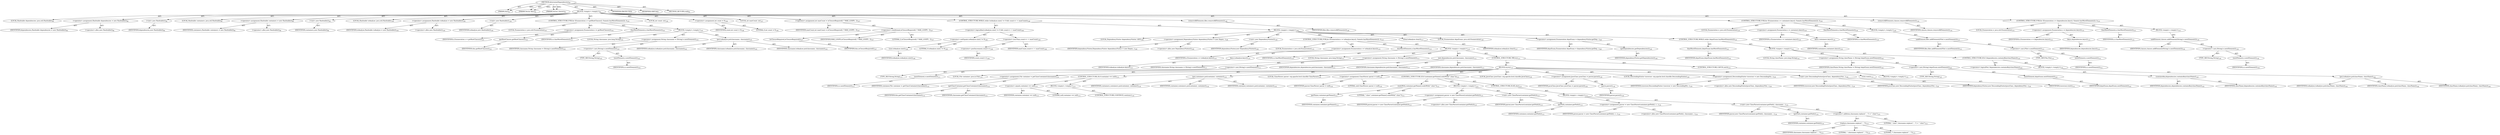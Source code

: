 digraph "determineDependencies" {  
"111669149697" [label = <(METHOD,determineDependencies)<SUB>95</SUB>> ]
"115964116992" [label = <(PARAM,this)<SUB>95</SUB>> ]
"115964116994" [label = <(PARAM,Vector files)<SUB>95</SUB>> ]
"115964116995" [label = <(PARAM,Vector classes)<SUB>95</SUB>> ]
"25769803780" [label = <(BLOCK,&lt;empty&gt;,&lt;empty&gt;)<SUB>95</SUB>> ]
"94489280513" [label = <(LOCAL,Hashtable dependencies: java.util.Hashtable)<SUB>98</SUB>> ]
"30064771075" [label = <(&lt;operator&gt;.assignment,Hashtable dependencies = new Hashtable())<SUB>98</SUB>> ]
"68719476742" [label = <(IDENTIFIER,dependencies,Hashtable dependencies = new Hashtable())<SUB>98</SUB>> ]
"30064771076" [label = <(&lt;operator&gt;.alloc,new Hashtable())<SUB>98</SUB>> ]
"30064771077" [label = <(&lt;init&gt;,new Hashtable())<SUB>98</SUB>> ]
"68719476743" [label = <(IDENTIFIER,dependencies,new Hashtable())<SUB>98</SUB>> ]
"94489280514" [label = <(LOCAL,Hashtable containers: java.util.Hashtable)<SUB>99</SUB>> ]
"30064771078" [label = <(&lt;operator&gt;.assignment,Hashtable containers = new Hashtable())<SUB>99</SUB>> ]
"68719476744" [label = <(IDENTIFIER,containers,Hashtable containers = new Hashtable())<SUB>99</SUB>> ]
"30064771079" [label = <(&lt;operator&gt;.alloc,new Hashtable())<SUB>99</SUB>> ]
"30064771080" [label = <(&lt;init&gt;,new Hashtable())<SUB>99</SUB>> ]
"68719476745" [label = <(IDENTIFIER,containers,new Hashtable())<SUB>99</SUB>> ]
"94489280515" [label = <(LOCAL,Hashtable toAnalyze: java.util.Hashtable)<SUB>100</SUB>> ]
"30064771081" [label = <(&lt;operator&gt;.assignment,Hashtable toAnalyze = new Hashtable())<SUB>100</SUB>> ]
"68719476746" [label = <(IDENTIFIER,toAnalyze,Hashtable toAnalyze = new Hashtable())<SUB>100</SUB>> ]
"30064771082" [label = <(&lt;operator&gt;.alloc,new Hashtable())<SUB>100</SUB>> ]
"30064771083" [label = <(&lt;init&gt;,new Hashtable())<SUB>100</SUB>> ]
"68719476747" [label = <(IDENTIFIER,toAnalyze,new Hashtable())<SUB>100</SUB>> ]
"47244640258" [label = <(CONTROL_STRUCTURE,FOR,for (Enumeration e = getRootClasses(); Some(e.hasMoreElements()); ))<SUB>101</SUB>> ]
"94489280516" [label = <(LOCAL,Enumeration e: java.util.Enumeration)<SUB>101</SUB>> ]
"30064771084" [label = <(&lt;operator&gt;.assignment,Enumeration e = getRootClasses())<SUB>101</SUB>> ]
"68719476748" [label = <(IDENTIFIER,e,Enumeration e = getRootClasses())<SUB>101</SUB>> ]
"30064771085" [label = <(getRootClasses,getRootClasses())<SUB>101</SUB>> ]
"68719476736" [label = <(IDENTIFIER,this,getRootClasses())<SUB>101</SUB>> ]
"30064771086" [label = <(hasMoreElements,e.hasMoreElements())<SUB>101</SUB>> ]
"68719476749" [label = <(IDENTIFIER,e,e.hasMoreElements())<SUB>101</SUB>> ]
"25769803781" [label = <(BLOCK,&lt;empty&gt;,&lt;empty&gt;)<SUB>101</SUB>> ]
"94489280517" [label = <(LOCAL,String classname: java.lang.String)<SUB>102</SUB>> ]
"30064771087" [label = <(&lt;operator&gt;.assignment,String classname = (String) e.nextElement())<SUB>102</SUB>> ]
"68719476750" [label = <(IDENTIFIER,classname,String classname = (String) e.nextElement())<SUB>102</SUB>> ]
"30064771088" [label = <(&lt;operator&gt;.cast,(String) e.nextElement())<SUB>102</SUB>> ]
"180388626432" [label = <(TYPE_REF,String,String)<SUB>102</SUB>> ]
"30064771089" [label = <(nextElement,e.nextElement())<SUB>102</SUB>> ]
"68719476751" [label = <(IDENTIFIER,e,e.nextElement())<SUB>102</SUB>> ]
"30064771090" [label = <(put,toAnalyze.put(classname, classname))<SUB>103</SUB>> ]
"68719476752" [label = <(IDENTIFIER,toAnalyze,toAnalyze.put(classname, classname))<SUB>103</SUB>> ]
"68719476753" [label = <(IDENTIFIER,classname,toAnalyze.put(classname, classname))<SUB>103</SUB>> ]
"68719476754" [label = <(IDENTIFIER,classname,toAnalyze.put(classname, classname))<SUB>103</SUB>> ]
"94489280518" [label = <(LOCAL,int count: int)<SUB>106</SUB>> ]
"30064771091" [label = <(&lt;operator&gt;.assignment,int count = 0)<SUB>106</SUB>> ]
"68719476755" [label = <(IDENTIFIER,count,int count = 0)<SUB>106</SUB>> ]
"90194313217" [label = <(LITERAL,0,int count = 0)<SUB>106</SUB>> ]
"94489280519" [label = <(LOCAL,int maxCount: int)<SUB>107</SUB>> ]
"30064771092" [label = <(&lt;operator&gt;.assignment,int maxCount = isClosureRequired() ? MAX_LOOPS : 2)<SUB>107</SUB>> ]
"68719476756" [label = <(IDENTIFIER,maxCount,int maxCount = isClosureRequired() ? MAX_LOOPS : 2)<SUB>107</SUB>> ]
"30064771093" [label = <(&lt;operator&gt;.conditional,isClosureRequired() ? MAX_LOOPS : 2)<SUB>107</SUB>> ]
"30064771094" [label = <(isClosureRequired,isClosureRequired())<SUB>107</SUB>> ]
"68719476737" [label = <(IDENTIFIER,this,isClosureRequired())<SUB>107</SUB>> ]
"68719476757" [label = <(IDENTIFIER,MAX_LOOPS,isClosureRequired() ? MAX_LOOPS : 2)<SUB>107</SUB>> ]
"90194313218" [label = <(LITERAL,2,isClosureRequired() ? MAX_LOOPS : 2)<SUB>107</SUB>> ]
"47244640259" [label = <(CONTROL_STRUCTURE,WHILE,while (toAnalyze.size() != 0 &amp;&amp; count++ &lt; maxCount))<SUB>108</SUB>> ]
"30064771095" [label = <(&lt;operator&gt;.logicalAnd,toAnalyze.size() != 0 &amp;&amp; count++ &lt; maxCount)<SUB>108</SUB>> ]
"30064771096" [label = <(&lt;operator&gt;.notEquals,toAnalyze.size() != 0)<SUB>108</SUB>> ]
"30064771097" [label = <(size,toAnalyze.size())<SUB>108</SUB>> ]
"68719476758" [label = <(IDENTIFIER,toAnalyze,toAnalyze.size())<SUB>108</SUB>> ]
"90194313219" [label = <(LITERAL,0,toAnalyze.size() != 0)<SUB>108</SUB>> ]
"30064771098" [label = <(&lt;operator&gt;.lessThan,count++ &lt; maxCount)<SUB>108</SUB>> ]
"30064771099" [label = <(&lt;operator&gt;.postIncrement,count++)<SUB>108</SUB>> ]
"68719476759" [label = <(IDENTIFIER,count,count++)<SUB>108</SUB>> ]
"68719476760" [label = <(IDENTIFIER,maxCount,count++ &lt; maxCount)<SUB>108</SUB>> ]
"25769803782" [label = <(BLOCK,&lt;empty&gt;,&lt;empty&gt;)<SUB>108</SUB>> ]
"94489280520" [label = <(LOCAL,DependencyVisitor dependencyVisitor: ANY)<SUB>109</SUB>> ]
"30064771100" [label = <(&lt;operator&gt;.assignment,DependencyVisitor dependencyVisitor = new Depen...)<SUB>109</SUB>> ]
"68719476761" [label = <(IDENTIFIER,dependencyVisitor,DependencyVisitor dependencyVisitor = new Depen...)<SUB>109</SUB>> ]
"30064771101" [label = <(&lt;operator&gt;.alloc,new DependencyVisitor())<SUB>109</SUB>> ]
"30064771102" [label = <(&lt;init&gt;,new DependencyVisitor())<SUB>109</SUB>> ]
"68719476762" [label = <(IDENTIFIER,dependencyVisitor,new DependencyVisitor())<SUB>109</SUB>> ]
"47244640260" [label = <(CONTROL_STRUCTURE,FOR,for (Enumeration e = toAnalyze.keys(); Some(e.hasMoreElements()); ))<SUB>110</SUB>> ]
"94489280521" [label = <(LOCAL,Enumeration e: java.util.Enumeration)<SUB>110</SUB>> ]
"30064771103" [label = <(&lt;operator&gt;.assignment,Enumeration e = toAnalyze.keys())<SUB>110</SUB>> ]
"68719476763" [label = <(IDENTIFIER,e,Enumeration e = toAnalyze.keys())<SUB>110</SUB>> ]
"30064771104" [label = <(keys,toAnalyze.keys())<SUB>110</SUB>> ]
"68719476764" [label = <(IDENTIFIER,toAnalyze,toAnalyze.keys())<SUB>110</SUB>> ]
"30064771105" [label = <(hasMoreElements,e.hasMoreElements())<SUB>110</SUB>> ]
"68719476765" [label = <(IDENTIFIER,e,e.hasMoreElements())<SUB>110</SUB>> ]
"25769803783" [label = <(BLOCK,&lt;empty&gt;,&lt;empty&gt;)<SUB>110</SUB>> ]
"94489280522" [label = <(LOCAL,String classname: java.lang.String)<SUB>111</SUB>> ]
"30064771106" [label = <(&lt;operator&gt;.assignment,String classname = (String) e.nextElement())<SUB>111</SUB>> ]
"68719476766" [label = <(IDENTIFIER,classname,String classname = (String) e.nextElement())<SUB>111</SUB>> ]
"30064771107" [label = <(&lt;operator&gt;.cast,(String) e.nextElement())<SUB>111</SUB>> ]
"180388626433" [label = <(TYPE_REF,String,String)<SUB>111</SUB>> ]
"30064771108" [label = <(nextElement,e.nextElement())<SUB>111</SUB>> ]
"68719476767" [label = <(IDENTIFIER,e,e.nextElement())<SUB>111</SUB>> ]
"30064771109" [label = <(put,dependencies.put(classname, classname))<SUB>112</SUB>> ]
"68719476768" [label = <(IDENTIFIER,dependencies,dependencies.put(classname, classname))<SUB>112</SUB>> ]
"68719476769" [label = <(IDENTIFIER,classname,dependencies.put(classname, classname))<SUB>112</SUB>> ]
"68719476770" [label = <(IDENTIFIER,classname,dependencies.put(classname, classname))<SUB>112</SUB>> ]
"47244640261" [label = <(CONTROL_STRUCTURE,TRY,try)<SUB>113</SUB>> ]
"25769803784" [label = <(BLOCK,try,try)<SUB>113</SUB>> ]
"94489280523" [label = <(LOCAL,File container: java.io.File)<SUB>114</SUB>> ]
"30064771110" [label = <(&lt;operator&gt;.assignment,File container = getClassContainer(classname))<SUB>114</SUB>> ]
"68719476771" [label = <(IDENTIFIER,container,File container = getClassContainer(classname))<SUB>114</SUB>> ]
"30064771111" [label = <(getClassContainer,getClassContainer(classname))<SUB>114</SUB>> ]
"68719476738" [label = <(IDENTIFIER,this,getClassContainer(classname))<SUB>114</SUB>> ]
"68719476772" [label = <(IDENTIFIER,classname,getClassContainer(classname))<SUB>114</SUB>> ]
"47244640262" [label = <(CONTROL_STRUCTURE,IF,if (container == null))<SUB>115</SUB>> ]
"30064771112" [label = <(&lt;operator&gt;.equals,container == null)<SUB>115</SUB>> ]
"68719476773" [label = <(IDENTIFIER,container,container == null)<SUB>115</SUB>> ]
"90194313220" [label = <(LITERAL,null,container == null)<SUB>115</SUB>> ]
"25769803785" [label = <(BLOCK,&lt;empty&gt;,&lt;empty&gt;)<SUB>115</SUB>> ]
"47244640263" [label = <(CONTROL_STRUCTURE,CONTINUE,continue;)<SUB>116</SUB>> ]
"30064771113" [label = <(put,containers.put(container, container))<SUB>118</SUB>> ]
"68719476774" [label = <(IDENTIFIER,containers,containers.put(container, container))<SUB>118</SUB>> ]
"68719476775" [label = <(IDENTIFIER,container,containers.put(container, container))<SUB>118</SUB>> ]
"68719476776" [label = <(IDENTIFIER,container,containers.put(container, container))<SUB>118</SUB>> ]
"94489280524" [label = <(LOCAL,ClassParser parser: org.apache.bcel.classfile.ClassParser)<SUB>120</SUB>> ]
"30064771114" [label = <(&lt;operator&gt;.assignment,ClassParser parser = null)<SUB>120</SUB>> ]
"68719476777" [label = <(IDENTIFIER,parser,ClassParser parser = null)<SUB>120</SUB>> ]
"90194313221" [label = <(LITERAL,null,ClassParser parser = null)<SUB>120</SUB>> ]
"47244640264" [label = <(CONTROL_STRUCTURE,IF,if (container.getName().endsWith(&quot;.class&quot;)))<SUB>121</SUB>> ]
"30064771115" [label = <(endsWith,container.getName().endsWith(&quot;.class&quot;))<SUB>121</SUB>> ]
"30064771116" [label = <(getName,container.getName())<SUB>121</SUB>> ]
"68719476778" [label = <(IDENTIFIER,container,container.getName())<SUB>121</SUB>> ]
"90194313222" [label = <(LITERAL,&quot;.class&quot;,container.getName().endsWith(&quot;.class&quot;))<SUB>121</SUB>> ]
"25769803786" [label = <(BLOCK,&lt;empty&gt;,&lt;empty&gt;)<SUB>121</SUB>> ]
"30064771117" [label = <(&lt;operator&gt;.assignment,parser = new ClassParser(container.getPath()))<SUB>122</SUB>> ]
"68719476779" [label = <(IDENTIFIER,parser,parser = new ClassParser(container.getPath()))<SUB>122</SUB>> ]
"30064771118" [label = <(&lt;operator&gt;.alloc,new ClassParser(container.getPath()))<SUB>122</SUB>> ]
"30064771119" [label = <(&lt;init&gt;,new ClassParser(container.getPath()))<SUB>122</SUB>> ]
"68719476780" [label = <(IDENTIFIER,parser,new ClassParser(container.getPath()))<SUB>122</SUB>> ]
"30064771120" [label = <(getPath,container.getPath())<SUB>122</SUB>> ]
"68719476781" [label = <(IDENTIFIER,container,container.getPath())<SUB>122</SUB>> ]
"47244640265" [label = <(CONTROL_STRUCTURE,ELSE,else)<SUB>123</SUB>> ]
"25769803787" [label = <(BLOCK,&lt;empty&gt;,&lt;empty&gt;)<SUB>123</SUB>> ]
"30064771121" [label = <(&lt;operator&gt;.assignment,parser = new ClassParser(container.getPath(), c...)<SUB>124</SUB>> ]
"68719476782" [label = <(IDENTIFIER,parser,parser = new ClassParser(container.getPath(), c...)<SUB>124</SUB>> ]
"30064771122" [label = <(&lt;operator&gt;.alloc,new ClassParser(container.getPath(), classname....)<SUB>124</SUB>> ]
"30064771123" [label = <(&lt;init&gt;,new ClassParser(container.getPath(), classname....)<SUB>124</SUB>> ]
"68719476783" [label = <(IDENTIFIER,parser,new ClassParser(container.getPath(), classname....)<SUB>124</SUB>> ]
"30064771124" [label = <(getPath,container.getPath())<SUB>124</SUB>> ]
"68719476784" [label = <(IDENTIFIER,container,container.getPath())<SUB>124</SUB>> ]
"30064771125" [label = <(&lt;operator&gt;.addition,classname.replace('.', '/') + &quot;.class&quot;)<SUB>125</SUB>> ]
"30064771126" [label = <(replace,classname.replace('.', '/'))<SUB>125</SUB>> ]
"68719476785" [label = <(IDENTIFIER,classname,classname.replace('.', '/'))<SUB>125</SUB>> ]
"90194313223" [label = <(LITERAL,'.',classname.replace('.', '/'))<SUB>125</SUB>> ]
"90194313224" [label = <(LITERAL,'/',classname.replace('.', '/'))<SUB>125</SUB>> ]
"90194313225" [label = <(LITERAL,&quot;.class&quot;,classname.replace('.', '/') + &quot;.class&quot;)<SUB>125</SUB>> ]
"94489280525" [label = <(LOCAL,JavaClass javaClass: org.apache.bcel.classfile.JavaClass)<SUB>128</SUB>> ]
"30064771127" [label = <(&lt;operator&gt;.assignment,JavaClass javaClass = parser.parse())<SUB>128</SUB>> ]
"68719476786" [label = <(IDENTIFIER,javaClass,JavaClass javaClass = parser.parse())<SUB>128</SUB>> ]
"30064771128" [label = <(parse,parse())<SUB>128</SUB>> ]
"68719476787" [label = <(IDENTIFIER,parser,parse())<SUB>128</SUB>> ]
"94489280526" [label = <(LOCAL,DescendingVisitor traverser: org.apache.bcel.classfile.DescendingVisitor)<SUB>129</SUB>> ]
"30064771129" [label = <(&lt;operator&gt;.assignment,DescendingVisitor traverser = new DescendingVis...)<SUB>129</SUB>> ]
"68719476788" [label = <(IDENTIFIER,traverser,DescendingVisitor traverser = new DescendingVis...)<SUB>129</SUB>> ]
"30064771130" [label = <(&lt;operator&gt;.alloc,new DescendingVisitor(javaClass, dependencyVisi...)<SUB>130</SUB>> ]
"30064771131" [label = <(&lt;init&gt;,new DescendingVisitor(javaClass, dependencyVisi...)<SUB>130</SUB>> ]
"68719476789" [label = <(IDENTIFIER,traverser,new DescendingVisitor(javaClass, dependencyVisi...)<SUB>129</SUB>> ]
"68719476790" [label = <(IDENTIFIER,javaClass,new DescendingVisitor(javaClass, dependencyVisi...)<SUB>130</SUB>> ]
"68719476791" [label = <(IDENTIFIER,dependencyVisitor,new DescendingVisitor(javaClass, dependencyVisi...)<SUB>130</SUB>> ]
"30064771132" [label = <(visit,visit())<SUB>131</SUB>> ]
"68719476792" [label = <(IDENTIFIER,traverser,visit())<SUB>131</SUB>> ]
"47244640266" [label = <(CONTROL_STRUCTURE,CATCH,catch)<SUB>132</SUB>> ]
"25769803788" [label = <(BLOCK,&lt;empty&gt;,&lt;empty&gt;)<SUB>132</SUB>> ]
"30064771133" [label = <(clear,toAnalyze.clear())<SUB>137</SUB>> ]
"68719476793" [label = <(IDENTIFIER,toAnalyze,toAnalyze.clear())<SUB>137</SUB>> ]
"94489280527" [label = <(LOCAL,Enumeration depsEnum: java.util.Enumeration)<SUB>140</SUB>> ]
"30064771134" [label = <(&lt;operator&gt;.assignment,Enumeration depsEnum = dependencyVisitor.getDep...)<SUB>140</SUB>> ]
"68719476794" [label = <(IDENTIFIER,depsEnum,Enumeration depsEnum = dependencyVisitor.getDep...)<SUB>140</SUB>> ]
"30064771135" [label = <(getDependencies,getDependencies())<SUB>140</SUB>> ]
"68719476795" [label = <(IDENTIFIER,dependencyVisitor,getDependencies())<SUB>140</SUB>> ]
"47244640267" [label = <(CONTROL_STRUCTURE,WHILE,while (depsEnum.hasMoreElements()))<SUB>141</SUB>> ]
"30064771136" [label = <(hasMoreElements,depsEnum.hasMoreElements())<SUB>141</SUB>> ]
"68719476796" [label = <(IDENTIFIER,depsEnum,depsEnum.hasMoreElements())<SUB>141</SUB>> ]
"25769803789" [label = <(BLOCK,&lt;empty&gt;,&lt;empty&gt;)<SUB>141</SUB>> ]
"94489280528" [label = <(LOCAL,String className: java.lang.String)<SUB>142</SUB>> ]
"30064771137" [label = <(&lt;operator&gt;.assignment,String className = (String) depsEnum.nextElement())<SUB>142</SUB>> ]
"68719476797" [label = <(IDENTIFIER,className,String className = (String) depsEnum.nextElement())<SUB>142</SUB>> ]
"30064771138" [label = <(&lt;operator&gt;.cast,(String) depsEnum.nextElement())<SUB>142</SUB>> ]
"180388626434" [label = <(TYPE_REF,String,String)<SUB>142</SUB>> ]
"30064771139" [label = <(nextElement,depsEnum.nextElement())<SUB>142</SUB>> ]
"68719476798" [label = <(IDENTIFIER,depsEnum,depsEnum.nextElement())<SUB>142</SUB>> ]
"47244640268" [label = <(CONTROL_STRUCTURE,IF,if (!dependencies.containsKey(className)))<SUB>143</SUB>> ]
"30064771140" [label = <(&lt;operator&gt;.logicalNot,!dependencies.containsKey(className))<SUB>143</SUB>> ]
"30064771141" [label = <(containsKey,dependencies.containsKey(className))<SUB>143</SUB>> ]
"68719476799" [label = <(IDENTIFIER,dependencies,dependencies.containsKey(className))<SUB>143</SUB>> ]
"68719476800" [label = <(IDENTIFIER,className,dependencies.containsKey(className))<SUB>143</SUB>> ]
"25769803790" [label = <(BLOCK,&lt;empty&gt;,&lt;empty&gt;)<SUB>143</SUB>> ]
"30064771142" [label = <(put,toAnalyze.put(className, className))<SUB>144</SUB>> ]
"68719476801" [label = <(IDENTIFIER,toAnalyze,toAnalyze.put(className, className))<SUB>144</SUB>> ]
"68719476802" [label = <(IDENTIFIER,className,toAnalyze.put(className, className))<SUB>144</SUB>> ]
"68719476803" [label = <(IDENTIFIER,className,toAnalyze.put(className, className))<SUB>144</SUB>> ]
"30064771143" [label = <(removeAllElements,files.removeAllElements())<SUB>149</SUB>> ]
"68719476804" [label = <(IDENTIFIER,files,files.removeAllElements())<SUB>149</SUB>> ]
"47244640269" [label = <(CONTROL_STRUCTURE,FOR,for (Enumeration e = containers.keys(); Some(e.hasMoreElements()); ))<SUB>150</SUB>> ]
"94489280529" [label = <(LOCAL,Enumeration e: java.util.Enumeration)<SUB>150</SUB>> ]
"30064771144" [label = <(&lt;operator&gt;.assignment,Enumeration e = containers.keys())<SUB>150</SUB>> ]
"68719476805" [label = <(IDENTIFIER,e,Enumeration e = containers.keys())<SUB>150</SUB>> ]
"30064771145" [label = <(keys,containers.keys())<SUB>150</SUB>> ]
"68719476806" [label = <(IDENTIFIER,containers,containers.keys())<SUB>150</SUB>> ]
"30064771146" [label = <(hasMoreElements,e.hasMoreElements())<SUB>150</SUB>> ]
"68719476807" [label = <(IDENTIFIER,e,e.hasMoreElements())<SUB>150</SUB>> ]
"25769803791" [label = <(BLOCK,&lt;empty&gt;,&lt;empty&gt;)<SUB>150</SUB>> ]
"30064771147" [label = <(addElement,files.addElement((File) e.nextElement()))<SUB>151</SUB>> ]
"68719476808" [label = <(IDENTIFIER,files,files.addElement((File) e.nextElement()))<SUB>151</SUB>> ]
"30064771148" [label = <(&lt;operator&gt;.cast,(File) e.nextElement())<SUB>151</SUB>> ]
"180388626435" [label = <(TYPE_REF,File,File)<SUB>151</SUB>> ]
"30064771149" [label = <(nextElement,e.nextElement())<SUB>151</SUB>> ]
"68719476809" [label = <(IDENTIFIER,e,e.nextElement())<SUB>151</SUB>> ]
"30064771150" [label = <(removeAllElements,classes.removeAllElements())<SUB>154</SUB>> ]
"68719476810" [label = <(IDENTIFIER,classes,classes.removeAllElements())<SUB>154</SUB>> ]
"47244640270" [label = <(CONTROL_STRUCTURE,FOR,for (Enumeration e = dependencies.keys(); Some(e.hasMoreElements()); ))<SUB>155</SUB>> ]
"94489280530" [label = <(LOCAL,Enumeration e: java.util.Enumeration)<SUB>155</SUB>> ]
"30064771151" [label = <(&lt;operator&gt;.assignment,Enumeration e = dependencies.keys())<SUB>155</SUB>> ]
"68719476811" [label = <(IDENTIFIER,e,Enumeration e = dependencies.keys())<SUB>155</SUB>> ]
"30064771152" [label = <(keys,dependencies.keys())<SUB>155</SUB>> ]
"68719476812" [label = <(IDENTIFIER,dependencies,dependencies.keys())<SUB>155</SUB>> ]
"30064771153" [label = <(hasMoreElements,e.hasMoreElements())<SUB>155</SUB>> ]
"68719476813" [label = <(IDENTIFIER,e,e.hasMoreElements())<SUB>155</SUB>> ]
"25769803792" [label = <(BLOCK,&lt;empty&gt;,&lt;empty&gt;)<SUB>155</SUB>> ]
"30064771154" [label = <(addElement,classes.addElement((String) e.nextElement()))<SUB>156</SUB>> ]
"68719476814" [label = <(IDENTIFIER,classes,classes.addElement((String) e.nextElement()))<SUB>156</SUB>> ]
"30064771155" [label = <(&lt;operator&gt;.cast,(String) e.nextElement())<SUB>156</SUB>> ]
"180388626436" [label = <(TYPE_REF,String,String)<SUB>156</SUB>> ]
"30064771156" [label = <(nextElement,e.nextElement())<SUB>156</SUB>> ]
"68719476815" [label = <(IDENTIFIER,e,e.nextElement())<SUB>156</SUB>> ]
"133143986178" [label = <(MODIFIER,PROTECTED)> ]
"133143986179" [label = <(MODIFIER,VIRTUAL)> ]
"128849018881" [label = <(METHOD_RETURN,void)<SUB>95</SUB>> ]
  "111669149697" -> "115964116992"  [ label = "AST: "] 
  "111669149697" -> "115964116994"  [ label = "AST: "] 
  "111669149697" -> "115964116995"  [ label = "AST: "] 
  "111669149697" -> "25769803780"  [ label = "AST: "] 
  "111669149697" -> "133143986178"  [ label = "AST: "] 
  "111669149697" -> "133143986179"  [ label = "AST: "] 
  "111669149697" -> "128849018881"  [ label = "AST: "] 
  "25769803780" -> "94489280513"  [ label = "AST: "] 
  "25769803780" -> "30064771075"  [ label = "AST: "] 
  "25769803780" -> "30064771077"  [ label = "AST: "] 
  "25769803780" -> "94489280514"  [ label = "AST: "] 
  "25769803780" -> "30064771078"  [ label = "AST: "] 
  "25769803780" -> "30064771080"  [ label = "AST: "] 
  "25769803780" -> "94489280515"  [ label = "AST: "] 
  "25769803780" -> "30064771081"  [ label = "AST: "] 
  "25769803780" -> "30064771083"  [ label = "AST: "] 
  "25769803780" -> "47244640258"  [ label = "AST: "] 
  "25769803780" -> "94489280518"  [ label = "AST: "] 
  "25769803780" -> "30064771091"  [ label = "AST: "] 
  "25769803780" -> "94489280519"  [ label = "AST: "] 
  "25769803780" -> "30064771092"  [ label = "AST: "] 
  "25769803780" -> "47244640259"  [ label = "AST: "] 
  "25769803780" -> "30064771143"  [ label = "AST: "] 
  "25769803780" -> "47244640269"  [ label = "AST: "] 
  "25769803780" -> "30064771150"  [ label = "AST: "] 
  "25769803780" -> "47244640270"  [ label = "AST: "] 
  "30064771075" -> "68719476742"  [ label = "AST: "] 
  "30064771075" -> "30064771076"  [ label = "AST: "] 
  "30064771077" -> "68719476743"  [ label = "AST: "] 
  "30064771078" -> "68719476744"  [ label = "AST: "] 
  "30064771078" -> "30064771079"  [ label = "AST: "] 
  "30064771080" -> "68719476745"  [ label = "AST: "] 
  "30064771081" -> "68719476746"  [ label = "AST: "] 
  "30064771081" -> "30064771082"  [ label = "AST: "] 
  "30064771083" -> "68719476747"  [ label = "AST: "] 
  "47244640258" -> "94489280516"  [ label = "AST: "] 
  "47244640258" -> "30064771084"  [ label = "AST: "] 
  "47244640258" -> "30064771086"  [ label = "AST: "] 
  "47244640258" -> "25769803781"  [ label = "AST: "] 
  "30064771084" -> "68719476748"  [ label = "AST: "] 
  "30064771084" -> "30064771085"  [ label = "AST: "] 
  "30064771085" -> "68719476736"  [ label = "AST: "] 
  "30064771086" -> "68719476749"  [ label = "AST: "] 
  "25769803781" -> "94489280517"  [ label = "AST: "] 
  "25769803781" -> "30064771087"  [ label = "AST: "] 
  "25769803781" -> "30064771090"  [ label = "AST: "] 
  "30064771087" -> "68719476750"  [ label = "AST: "] 
  "30064771087" -> "30064771088"  [ label = "AST: "] 
  "30064771088" -> "180388626432"  [ label = "AST: "] 
  "30064771088" -> "30064771089"  [ label = "AST: "] 
  "30064771089" -> "68719476751"  [ label = "AST: "] 
  "30064771090" -> "68719476752"  [ label = "AST: "] 
  "30064771090" -> "68719476753"  [ label = "AST: "] 
  "30064771090" -> "68719476754"  [ label = "AST: "] 
  "30064771091" -> "68719476755"  [ label = "AST: "] 
  "30064771091" -> "90194313217"  [ label = "AST: "] 
  "30064771092" -> "68719476756"  [ label = "AST: "] 
  "30064771092" -> "30064771093"  [ label = "AST: "] 
  "30064771093" -> "30064771094"  [ label = "AST: "] 
  "30064771093" -> "68719476757"  [ label = "AST: "] 
  "30064771093" -> "90194313218"  [ label = "AST: "] 
  "30064771094" -> "68719476737"  [ label = "AST: "] 
  "47244640259" -> "30064771095"  [ label = "AST: "] 
  "47244640259" -> "25769803782"  [ label = "AST: "] 
  "30064771095" -> "30064771096"  [ label = "AST: "] 
  "30064771095" -> "30064771098"  [ label = "AST: "] 
  "30064771096" -> "30064771097"  [ label = "AST: "] 
  "30064771096" -> "90194313219"  [ label = "AST: "] 
  "30064771097" -> "68719476758"  [ label = "AST: "] 
  "30064771098" -> "30064771099"  [ label = "AST: "] 
  "30064771098" -> "68719476760"  [ label = "AST: "] 
  "30064771099" -> "68719476759"  [ label = "AST: "] 
  "25769803782" -> "94489280520"  [ label = "AST: "] 
  "25769803782" -> "30064771100"  [ label = "AST: "] 
  "25769803782" -> "30064771102"  [ label = "AST: "] 
  "25769803782" -> "47244640260"  [ label = "AST: "] 
  "25769803782" -> "30064771133"  [ label = "AST: "] 
  "25769803782" -> "94489280527"  [ label = "AST: "] 
  "25769803782" -> "30064771134"  [ label = "AST: "] 
  "25769803782" -> "47244640267"  [ label = "AST: "] 
  "30064771100" -> "68719476761"  [ label = "AST: "] 
  "30064771100" -> "30064771101"  [ label = "AST: "] 
  "30064771102" -> "68719476762"  [ label = "AST: "] 
  "47244640260" -> "94489280521"  [ label = "AST: "] 
  "47244640260" -> "30064771103"  [ label = "AST: "] 
  "47244640260" -> "30064771105"  [ label = "AST: "] 
  "47244640260" -> "25769803783"  [ label = "AST: "] 
  "30064771103" -> "68719476763"  [ label = "AST: "] 
  "30064771103" -> "30064771104"  [ label = "AST: "] 
  "30064771104" -> "68719476764"  [ label = "AST: "] 
  "30064771105" -> "68719476765"  [ label = "AST: "] 
  "25769803783" -> "94489280522"  [ label = "AST: "] 
  "25769803783" -> "30064771106"  [ label = "AST: "] 
  "25769803783" -> "30064771109"  [ label = "AST: "] 
  "25769803783" -> "47244640261"  [ label = "AST: "] 
  "30064771106" -> "68719476766"  [ label = "AST: "] 
  "30064771106" -> "30064771107"  [ label = "AST: "] 
  "30064771107" -> "180388626433"  [ label = "AST: "] 
  "30064771107" -> "30064771108"  [ label = "AST: "] 
  "30064771108" -> "68719476767"  [ label = "AST: "] 
  "30064771109" -> "68719476768"  [ label = "AST: "] 
  "30064771109" -> "68719476769"  [ label = "AST: "] 
  "30064771109" -> "68719476770"  [ label = "AST: "] 
  "47244640261" -> "25769803784"  [ label = "AST: "] 
  "47244640261" -> "47244640266"  [ label = "AST: "] 
  "25769803784" -> "94489280523"  [ label = "AST: "] 
  "25769803784" -> "30064771110"  [ label = "AST: "] 
  "25769803784" -> "47244640262"  [ label = "AST: "] 
  "25769803784" -> "30064771113"  [ label = "AST: "] 
  "25769803784" -> "94489280524"  [ label = "AST: "] 
  "25769803784" -> "30064771114"  [ label = "AST: "] 
  "25769803784" -> "47244640264"  [ label = "AST: "] 
  "25769803784" -> "94489280525"  [ label = "AST: "] 
  "25769803784" -> "30064771127"  [ label = "AST: "] 
  "25769803784" -> "94489280526"  [ label = "AST: "] 
  "25769803784" -> "30064771129"  [ label = "AST: "] 
  "25769803784" -> "30064771131"  [ label = "AST: "] 
  "25769803784" -> "30064771132"  [ label = "AST: "] 
  "30064771110" -> "68719476771"  [ label = "AST: "] 
  "30064771110" -> "30064771111"  [ label = "AST: "] 
  "30064771111" -> "68719476738"  [ label = "AST: "] 
  "30064771111" -> "68719476772"  [ label = "AST: "] 
  "47244640262" -> "30064771112"  [ label = "AST: "] 
  "47244640262" -> "25769803785"  [ label = "AST: "] 
  "30064771112" -> "68719476773"  [ label = "AST: "] 
  "30064771112" -> "90194313220"  [ label = "AST: "] 
  "25769803785" -> "47244640263"  [ label = "AST: "] 
  "30064771113" -> "68719476774"  [ label = "AST: "] 
  "30064771113" -> "68719476775"  [ label = "AST: "] 
  "30064771113" -> "68719476776"  [ label = "AST: "] 
  "30064771114" -> "68719476777"  [ label = "AST: "] 
  "30064771114" -> "90194313221"  [ label = "AST: "] 
  "47244640264" -> "30064771115"  [ label = "AST: "] 
  "47244640264" -> "25769803786"  [ label = "AST: "] 
  "47244640264" -> "47244640265"  [ label = "AST: "] 
  "30064771115" -> "30064771116"  [ label = "AST: "] 
  "30064771115" -> "90194313222"  [ label = "AST: "] 
  "30064771116" -> "68719476778"  [ label = "AST: "] 
  "25769803786" -> "30064771117"  [ label = "AST: "] 
  "25769803786" -> "30064771119"  [ label = "AST: "] 
  "30064771117" -> "68719476779"  [ label = "AST: "] 
  "30064771117" -> "30064771118"  [ label = "AST: "] 
  "30064771119" -> "68719476780"  [ label = "AST: "] 
  "30064771119" -> "30064771120"  [ label = "AST: "] 
  "30064771120" -> "68719476781"  [ label = "AST: "] 
  "47244640265" -> "25769803787"  [ label = "AST: "] 
  "25769803787" -> "30064771121"  [ label = "AST: "] 
  "25769803787" -> "30064771123"  [ label = "AST: "] 
  "30064771121" -> "68719476782"  [ label = "AST: "] 
  "30064771121" -> "30064771122"  [ label = "AST: "] 
  "30064771123" -> "68719476783"  [ label = "AST: "] 
  "30064771123" -> "30064771124"  [ label = "AST: "] 
  "30064771123" -> "30064771125"  [ label = "AST: "] 
  "30064771124" -> "68719476784"  [ label = "AST: "] 
  "30064771125" -> "30064771126"  [ label = "AST: "] 
  "30064771125" -> "90194313225"  [ label = "AST: "] 
  "30064771126" -> "68719476785"  [ label = "AST: "] 
  "30064771126" -> "90194313223"  [ label = "AST: "] 
  "30064771126" -> "90194313224"  [ label = "AST: "] 
  "30064771127" -> "68719476786"  [ label = "AST: "] 
  "30064771127" -> "30064771128"  [ label = "AST: "] 
  "30064771128" -> "68719476787"  [ label = "AST: "] 
  "30064771129" -> "68719476788"  [ label = "AST: "] 
  "30064771129" -> "30064771130"  [ label = "AST: "] 
  "30064771131" -> "68719476789"  [ label = "AST: "] 
  "30064771131" -> "68719476790"  [ label = "AST: "] 
  "30064771131" -> "68719476791"  [ label = "AST: "] 
  "30064771132" -> "68719476792"  [ label = "AST: "] 
  "47244640266" -> "25769803788"  [ label = "AST: "] 
  "30064771133" -> "68719476793"  [ label = "AST: "] 
  "30064771134" -> "68719476794"  [ label = "AST: "] 
  "30064771134" -> "30064771135"  [ label = "AST: "] 
  "30064771135" -> "68719476795"  [ label = "AST: "] 
  "47244640267" -> "30064771136"  [ label = "AST: "] 
  "47244640267" -> "25769803789"  [ label = "AST: "] 
  "30064771136" -> "68719476796"  [ label = "AST: "] 
  "25769803789" -> "94489280528"  [ label = "AST: "] 
  "25769803789" -> "30064771137"  [ label = "AST: "] 
  "25769803789" -> "47244640268"  [ label = "AST: "] 
  "30064771137" -> "68719476797"  [ label = "AST: "] 
  "30064771137" -> "30064771138"  [ label = "AST: "] 
  "30064771138" -> "180388626434"  [ label = "AST: "] 
  "30064771138" -> "30064771139"  [ label = "AST: "] 
  "30064771139" -> "68719476798"  [ label = "AST: "] 
  "47244640268" -> "30064771140"  [ label = "AST: "] 
  "47244640268" -> "25769803790"  [ label = "AST: "] 
  "30064771140" -> "30064771141"  [ label = "AST: "] 
  "30064771141" -> "68719476799"  [ label = "AST: "] 
  "30064771141" -> "68719476800"  [ label = "AST: "] 
  "25769803790" -> "30064771142"  [ label = "AST: "] 
  "30064771142" -> "68719476801"  [ label = "AST: "] 
  "30064771142" -> "68719476802"  [ label = "AST: "] 
  "30064771142" -> "68719476803"  [ label = "AST: "] 
  "30064771143" -> "68719476804"  [ label = "AST: "] 
  "47244640269" -> "94489280529"  [ label = "AST: "] 
  "47244640269" -> "30064771144"  [ label = "AST: "] 
  "47244640269" -> "30064771146"  [ label = "AST: "] 
  "47244640269" -> "25769803791"  [ label = "AST: "] 
  "30064771144" -> "68719476805"  [ label = "AST: "] 
  "30064771144" -> "30064771145"  [ label = "AST: "] 
  "30064771145" -> "68719476806"  [ label = "AST: "] 
  "30064771146" -> "68719476807"  [ label = "AST: "] 
  "25769803791" -> "30064771147"  [ label = "AST: "] 
  "30064771147" -> "68719476808"  [ label = "AST: "] 
  "30064771147" -> "30064771148"  [ label = "AST: "] 
  "30064771148" -> "180388626435"  [ label = "AST: "] 
  "30064771148" -> "30064771149"  [ label = "AST: "] 
  "30064771149" -> "68719476809"  [ label = "AST: "] 
  "30064771150" -> "68719476810"  [ label = "AST: "] 
  "47244640270" -> "94489280530"  [ label = "AST: "] 
  "47244640270" -> "30064771151"  [ label = "AST: "] 
  "47244640270" -> "30064771153"  [ label = "AST: "] 
  "47244640270" -> "25769803792"  [ label = "AST: "] 
  "30064771151" -> "68719476811"  [ label = "AST: "] 
  "30064771151" -> "30064771152"  [ label = "AST: "] 
  "30064771152" -> "68719476812"  [ label = "AST: "] 
  "30064771153" -> "68719476813"  [ label = "AST: "] 
  "25769803792" -> "30064771154"  [ label = "AST: "] 
  "30064771154" -> "68719476814"  [ label = "AST: "] 
  "30064771154" -> "30064771155"  [ label = "AST: "] 
  "30064771155" -> "180388626436"  [ label = "AST: "] 
  "30064771155" -> "30064771156"  [ label = "AST: "] 
  "30064771156" -> "68719476815"  [ label = "AST: "] 
  "111669149697" -> "115964116992"  [ label = "DDG: "] 
  "111669149697" -> "115964116994"  [ label = "DDG: "] 
  "111669149697" -> "115964116995"  [ label = "DDG: "] 
}
